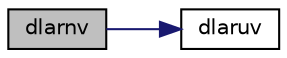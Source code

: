 digraph "dlarnv"
{
 // LATEX_PDF_SIZE
  edge [fontname="Helvetica",fontsize="10",labelfontname="Helvetica",labelfontsize="10"];
  node [fontname="Helvetica",fontsize="10",shape=record];
  rankdir="LR";
  Node1 [label="dlarnv",height=0.2,width=0.4,color="black", fillcolor="grey75", style="filled", fontcolor="black",tooltip="DLARNV returns a vector of random numbers from a uniform or normal distribution."];
  Node1 -> Node2 [color="midnightblue",fontsize="10",style="solid",fontname="Helvetica"];
  Node2 [label="dlaruv",height=0.2,width=0.4,color="black", fillcolor="white", style="filled",URL="$dlaruv_8f.html#a55e7c02e398f2c6365c956d272836a89",tooltip="DLARUV returns a vector of n random real numbers from a uniform distribution."];
}
